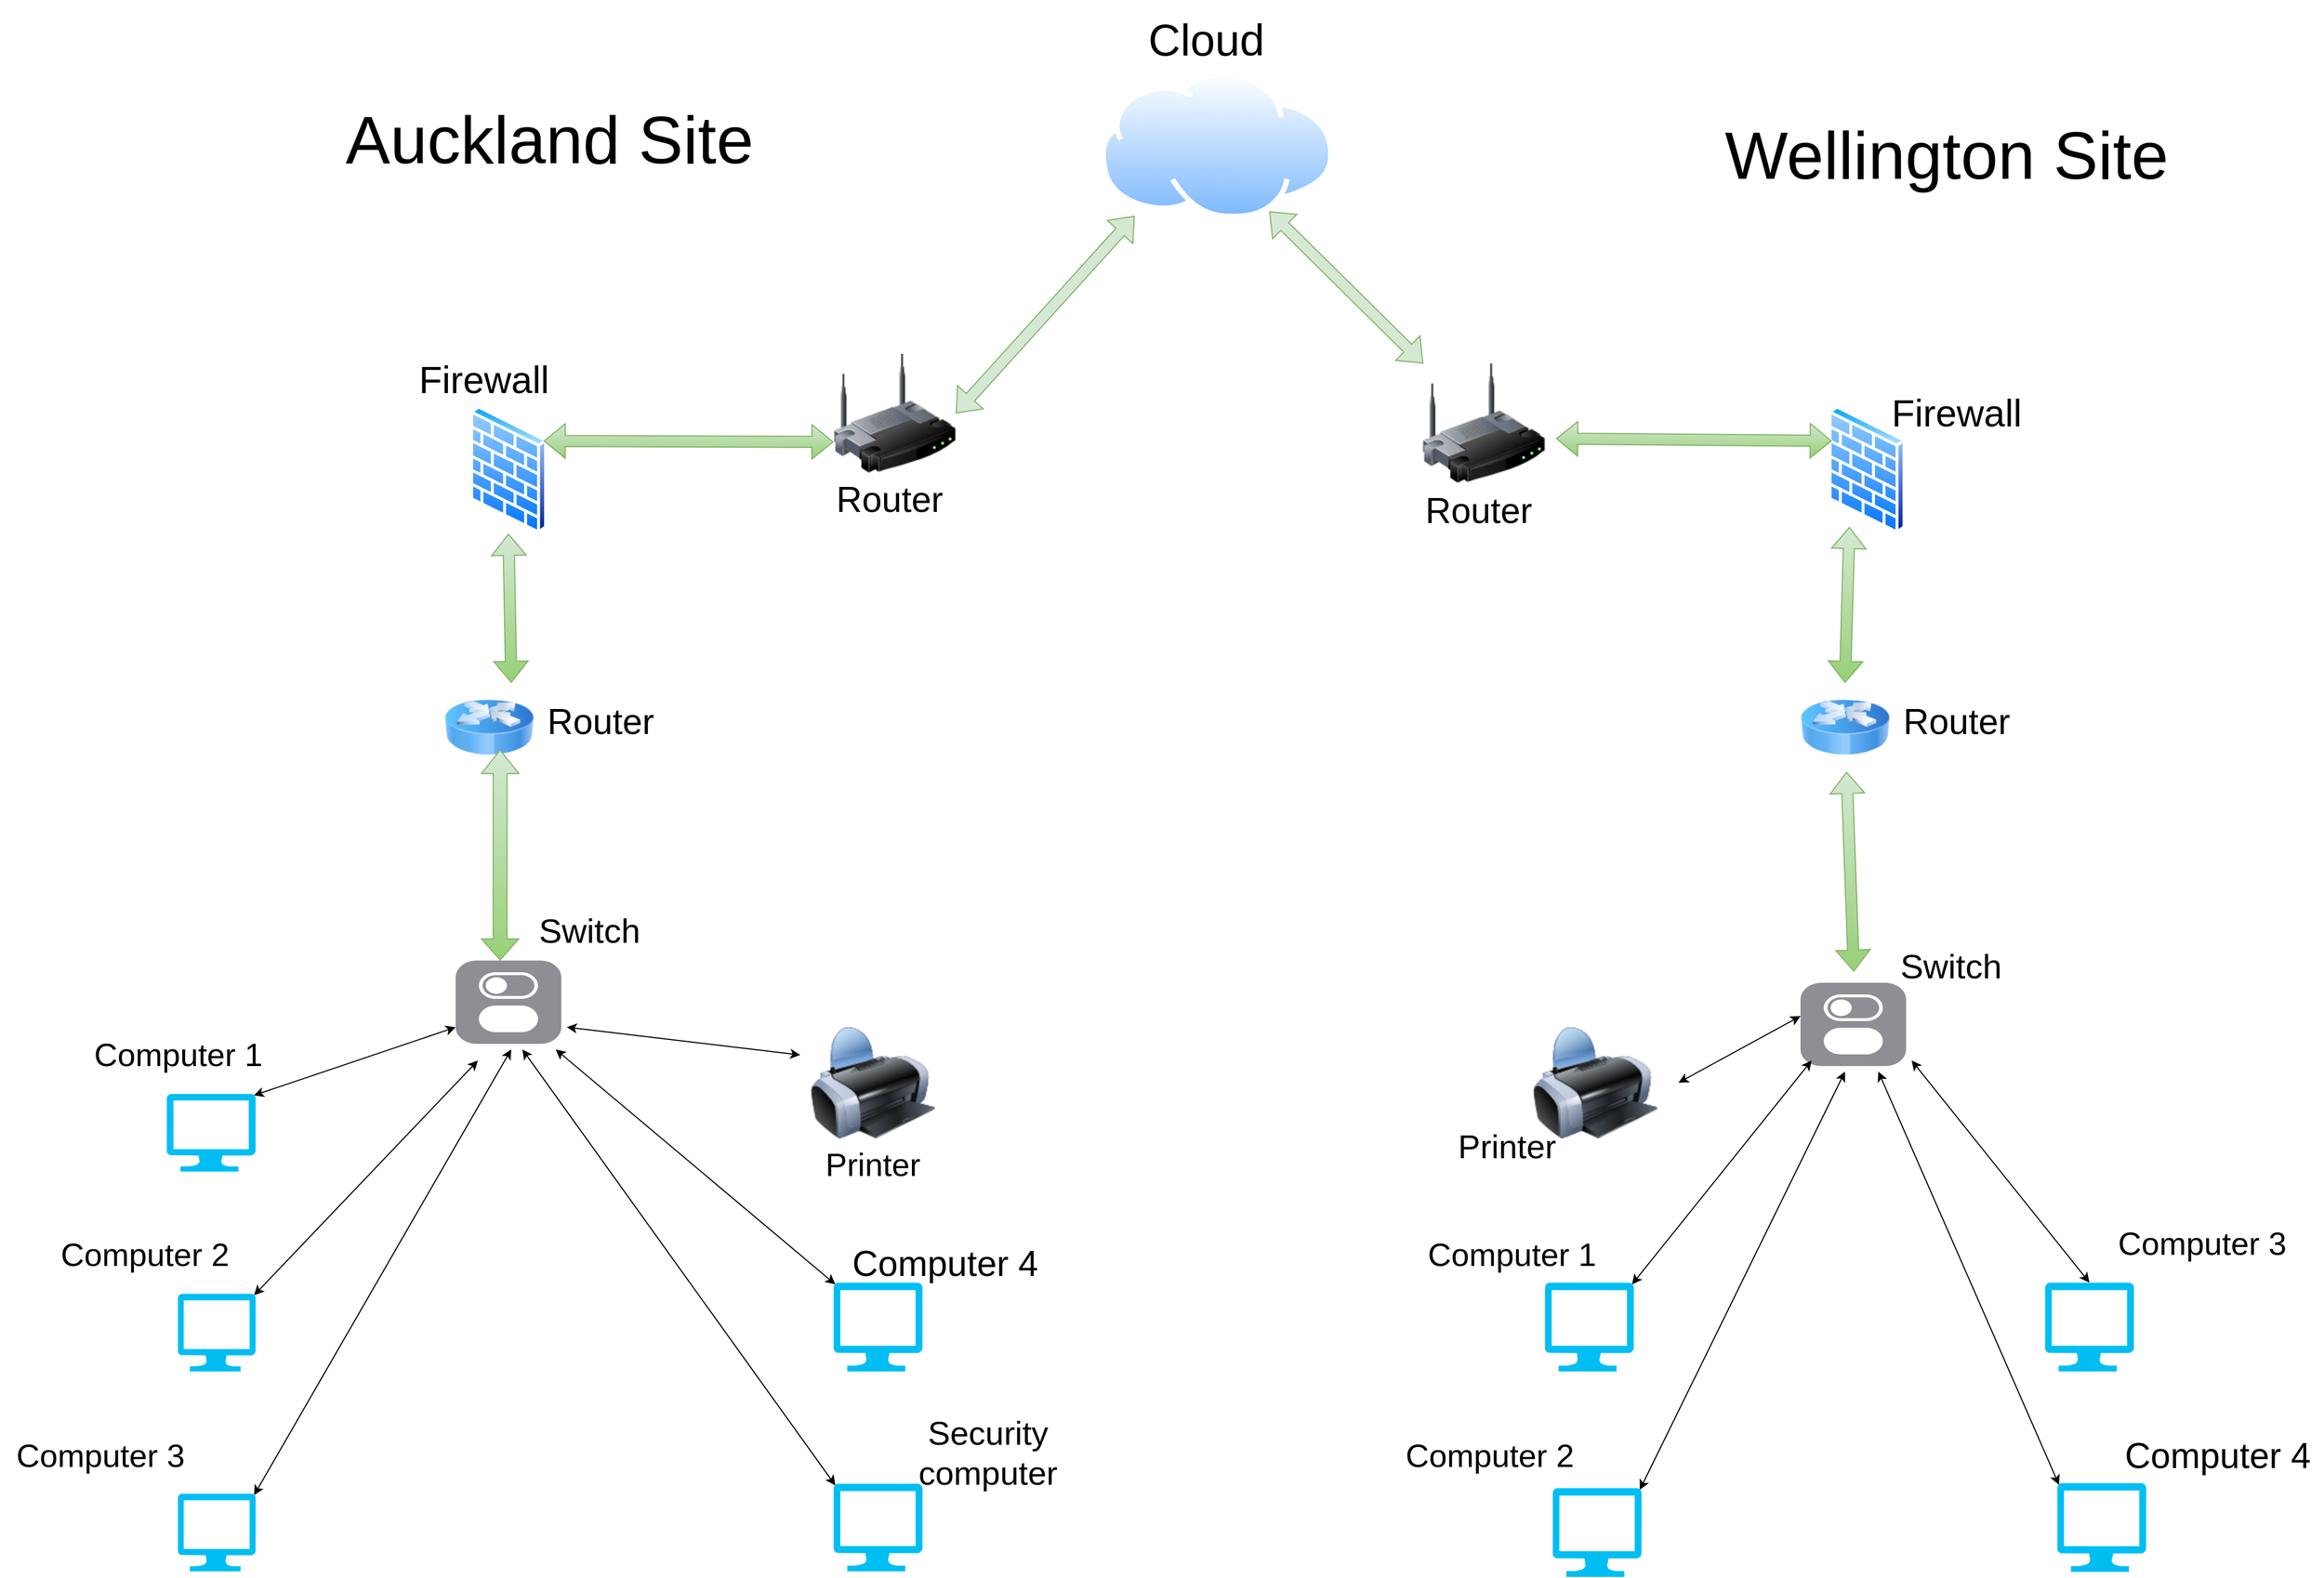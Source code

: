 <mxfile version="24.7.7">
  <diagram name="Page-1" id="4kwb-xGvtUNPgCkUU1bV">
    <mxGraphModel dx="4654" dy="6267" grid="0" gridSize="10" guides="1" tooltips="1" connect="1" arrows="1" fold="1" page="1" pageScale="1" pageWidth="827" pageHeight="1169" math="0" shadow="0">
      <root>
        <mxCell id="0" />
        <mxCell id="1" parent="0" />
        <mxCell id="tSYuindEu_LQoV4ezEsY-14" value="Computer 2" style="text;html=1;align=center;verticalAlign=middle;resizable=0;points=[];autosize=1;strokeColor=none;fillColor=none;fontSize=29;" parent="1" vertex="1">
          <mxGeometry x="-920" y="-2600" width="180" height="50" as="geometry" />
        </mxCell>
        <mxCell id="tSYuindEu_LQoV4ezEsY-15" value="Computer 3" style="text;html=1;align=center;verticalAlign=middle;resizable=0;points=[];autosize=1;strokeColor=none;fillColor=none;fontSize=29;" parent="1" vertex="1">
          <mxGeometry x="-960" y="-2419.5" width="180" height="50" as="geometry" />
        </mxCell>
        <mxCell id="tSYuindEu_LQoV4ezEsY-30" value="Cloud" style="text;html=1;align=center;verticalAlign=middle;resizable=0;points=[];autosize=1;strokeColor=none;fillColor=none;fontSize=40;" parent="1" vertex="1">
          <mxGeometry x="60" y="-3700" width="130" height="60" as="geometry" />
        </mxCell>
        <mxCell id="tSYuindEu_LQoV4ezEsY-33" value="" style="group" parent="1" vertex="1" connectable="0">
          <mxGeometry x="-890" y="-3640" width="2020" height="1355" as="geometry" />
        </mxCell>
        <mxCell id="jLfydcsiRdIBJY46613g-1" value="" style="image;aspect=fixed;perimeter=ellipsePerimeter;html=1;align=center;shadow=0;dashed=0;spacingTop=3;image=img/lib/active_directory/internet_cloud.svg;direction=east;" parent="tSYuindEu_LQoV4ezEsY-33" vertex="1">
          <mxGeometry x="920" width="210" height="132.3" as="geometry" />
        </mxCell>
        <mxCell id="jLfydcsiRdIBJY46613g-2" value="" style="image;aspect=fixed;perimeter=ellipsePerimeter;html=1;align=center;shadow=0;dashed=0;spacingTop=3;image=img/lib/active_directory/firewall.svg;direction=east;" parent="tSYuindEu_LQoV4ezEsY-33" vertex="1">
          <mxGeometry x="352.25" y="300" width="70.5" height="115.57" as="geometry" />
        </mxCell>
        <mxCell id="jLfydcsiRdIBJY46613g-3" value="" style="image;aspect=fixed;perimeter=ellipsePerimeter;html=1;align=center;shadow=0;dashed=0;spacingTop=3;image=img/lib/active_directory/firewall.svg;" parent="tSYuindEu_LQoV4ezEsY-33" vertex="1">
          <mxGeometry x="1574.5" y="300" width="70.5" height="115.57" as="geometry" />
        </mxCell>
        <mxCell id="jLfydcsiRdIBJY46613g-4" value="" style="image;html=1;image=img/lib/clip_art/networking/Router_Icon_128x128.png" parent="tSYuindEu_LQoV4ezEsY-33" vertex="1">
          <mxGeometry x="330" y="550" width="80" height="80" as="geometry" />
        </mxCell>
        <mxCell id="jLfydcsiRdIBJY46613g-5" value="" style="image;html=1;image=img/lib/clip_art/networking/Router_Icon_128x128.png" parent="tSYuindEu_LQoV4ezEsY-33" vertex="1">
          <mxGeometry x="1550" y="550" width="80" height="80" as="geometry" />
        </mxCell>
        <mxCell id="jLfydcsiRdIBJY46613g-6" value="" style="html=1;strokeWidth=1;shadow=0;dashed=0;shape=mxgraph.ios7.misc.switch;fillColor=#8F8E94;strokeColor=none;buttonText=;strokeColor2=#222222;fontColor=#222222;fontSize=8;verticalLabelPosition=bottom;verticalAlign=top;align=center;sketch=0;" parent="tSYuindEu_LQoV4ezEsY-33" vertex="1">
          <mxGeometry x="340" y="800" width="95" height="75" as="geometry" />
        </mxCell>
        <mxCell id="jLfydcsiRdIBJY46613g-9" value="" style="html=1;strokeWidth=1;shadow=0;dashed=0;shape=mxgraph.ios7.misc.switch;fillColor=#8F8E94;strokeColor=none;buttonText=;strokeColor2=#222222;fontColor=#222222;fontSize=8;verticalLabelPosition=bottom;verticalAlign=top;align=center;sketch=0;" parent="tSYuindEu_LQoV4ezEsY-33" vertex="1">
          <mxGeometry x="1550" y="820" width="95" height="75" as="geometry" />
        </mxCell>
        <mxCell id="jLfydcsiRdIBJY46613g-11" value="Printer" style="image;html=1;image=img/lib/clip_art/computers/Printer_128x128.png;fontSize=29;" parent="tSYuindEu_LQoV4ezEsY-33" vertex="1">
          <mxGeometry x="650" y="860" width="130.25" height="100" as="geometry" />
        </mxCell>
        <mxCell id="jLfydcsiRdIBJY46613g-12" value="" style="image;html=1;image=img/lib/clip_art/computers/Printer_128x128.png" parent="tSYuindEu_LQoV4ezEsY-33" vertex="1">
          <mxGeometry x="1290" y="860" width="150.25" height="100" as="geometry" />
        </mxCell>
        <mxCell id="jLfydcsiRdIBJY46613g-13" value="" style="verticalLabelPosition=bottom;html=1;verticalAlign=top;align=center;strokeColor=none;fillColor=#00BEF2;shape=mxgraph.azure.computer;pointerEvents=1;" parent="tSYuindEu_LQoV4ezEsY-33" vertex="1">
          <mxGeometry x="80" y="920" width="80" height="70" as="geometry" />
        </mxCell>
        <mxCell id="jLfydcsiRdIBJY46613g-14" value="" style="verticalLabelPosition=bottom;html=1;verticalAlign=top;align=center;strokeColor=none;fillColor=#00BEF2;shape=mxgraph.azure.computer;pointerEvents=1;" parent="tSYuindEu_LQoV4ezEsY-33" vertex="1">
          <mxGeometry x="90" y="1100" width="70" height="70" as="geometry" />
        </mxCell>
        <mxCell id="jLfydcsiRdIBJY46613g-15" value="" style="verticalLabelPosition=bottom;html=1;verticalAlign=top;align=center;strokeColor=none;fillColor=#00BEF2;shape=mxgraph.azure.computer;pointerEvents=1;" parent="tSYuindEu_LQoV4ezEsY-33" vertex="1">
          <mxGeometry x="680" y="1090" width="80" height="80" as="geometry" />
        </mxCell>
        <mxCell id="jLfydcsiRdIBJY46613g-16" value="" style="verticalLabelPosition=bottom;html=1;verticalAlign=top;align=center;strokeColor=none;fillColor=#00BEF2;shape=mxgraph.azure.computer;pointerEvents=1;" parent="tSYuindEu_LQoV4ezEsY-33" vertex="1">
          <mxGeometry x="90" y="1280" width="70" height="70" as="geometry" />
        </mxCell>
        <mxCell id="jLfydcsiRdIBJY46613g-17" value="" style="verticalLabelPosition=bottom;html=1;verticalAlign=top;align=center;strokeColor=none;fillColor=#00BEF2;shape=mxgraph.azure.computer;pointerEvents=1;" parent="tSYuindEu_LQoV4ezEsY-33" vertex="1">
          <mxGeometry x="680" y="1271" width="80" height="79" as="geometry" />
        </mxCell>
        <mxCell id="jLfydcsiRdIBJY46613g-18" value="" style="verticalLabelPosition=bottom;html=1;verticalAlign=top;align=center;strokeColor=none;fillColor=#00BEF2;shape=mxgraph.azure.computer;pointerEvents=1;" parent="tSYuindEu_LQoV4ezEsY-33" vertex="1">
          <mxGeometry x="1770" y="1090" width="80" height="80" as="geometry" />
        </mxCell>
        <mxCell id="jLfydcsiRdIBJY46613g-19" value="" style="verticalLabelPosition=bottom;html=1;verticalAlign=top;align=center;strokeColor=none;fillColor=#00BEF2;shape=mxgraph.azure.computer;pointerEvents=1;" parent="tSYuindEu_LQoV4ezEsY-33" vertex="1">
          <mxGeometry x="1781" y="1270.5" width="80" height="80" as="geometry" />
        </mxCell>
        <mxCell id="jLfydcsiRdIBJY46613g-20" value="" style="verticalLabelPosition=bottom;html=1;verticalAlign=top;align=center;strokeColor=none;fillColor=#00BEF2;shape=mxgraph.azure.computer;pointerEvents=1;" parent="tSYuindEu_LQoV4ezEsY-33" vertex="1">
          <mxGeometry x="1320" y="1090" width="80" height="80" as="geometry" />
        </mxCell>
        <mxCell id="jLfydcsiRdIBJY46613g-21" value="" style="verticalLabelPosition=bottom;html=1;verticalAlign=top;align=center;strokeColor=none;fillColor=#00BEF2;shape=mxgraph.azure.computer;pointerEvents=1;" parent="tSYuindEu_LQoV4ezEsY-33" vertex="1">
          <mxGeometry x="1327" y="1275" width="80" height="80" as="geometry" />
        </mxCell>
        <mxCell id="jLfydcsiRdIBJY46613g-22" value="" style="shape=flexArrow;endArrow=classic;startArrow=classic;html=1;rounded=0;exitX=1;exitY=0.25;exitDx=0;exitDy=0;fillColor=#d5e8d4;strokeColor=#82b366;gradientColor=#97d077;" parent="tSYuindEu_LQoV4ezEsY-33" source="jLfydcsiRdIBJY46613g-2" edge="1">
          <mxGeometry width="100" height="100" relative="1" as="geometry">
            <mxPoint x="780" y="460" as="sourcePoint" />
            <mxPoint x="680" y="333" as="targetPoint" />
            <Array as="points" />
          </mxGeometry>
        </mxCell>
        <mxCell id="jLfydcsiRdIBJY46613g-26" value="" style="shape=flexArrow;endArrow=classic;startArrow=classic;html=1;rounded=0;exitX=0.75;exitY=0;exitDx=0;exitDy=0;fillColor=#d5e8d4;gradientColor=#97d077;strokeColor=#82b366;entryX=0.5;entryY=1;entryDx=0;entryDy=0;" parent="tSYuindEu_LQoV4ezEsY-33" source="jLfydcsiRdIBJY46613g-4" target="jLfydcsiRdIBJY46613g-2" edge="1">
          <mxGeometry width="100" height="100" relative="1" as="geometry">
            <mxPoint x="580" y="610" as="sourcePoint" />
            <mxPoint x="680" y="510" as="targetPoint" />
          </mxGeometry>
        </mxCell>
        <mxCell id="jLfydcsiRdIBJY46613g-27" value="" style="shape=flexArrow;endArrow=classic;startArrow=classic;html=1;rounded=0;fillColor=#d5e8d4;gradientColor=#97d077;strokeColor=#82b366;width=12.5;endSize=6.7;" parent="tSYuindEu_LQoV4ezEsY-33" edge="1">
          <mxGeometry width="100" height="100" relative="1" as="geometry">
            <mxPoint x="380" y="800" as="sourcePoint" />
            <mxPoint x="380" y="610" as="targetPoint" />
          </mxGeometry>
        </mxCell>
        <mxCell id="jLfydcsiRdIBJY46613g-28" value="" style="shape=flexArrow;endArrow=classic;startArrow=classic;html=1;rounded=0;entryX=0;entryY=0.25;entryDx=0;entryDy=0;fillColor=#d5e8d4;gradientColor=#97d077;strokeColor=#82b366;" parent="tSYuindEu_LQoV4ezEsY-33" target="jLfydcsiRdIBJY46613g-3" edge="1">
          <mxGeometry width="100" height="100" relative="1" as="geometry">
            <mxPoint x="1330" y="330" as="sourcePoint" />
            <mxPoint x="310" y="840" as="targetPoint" />
          </mxGeometry>
        </mxCell>
        <mxCell id="jLfydcsiRdIBJY46613g-29" value="" style="shape=flexArrow;endArrow=classic;startArrow=classic;html=1;rounded=0;exitX=0.5;exitY=0;exitDx=0;exitDy=0;fillColor=#d5e8d4;gradientColor=#97d077;strokeColor=#82b366;entryX=0.25;entryY=1;entryDx=0;entryDy=0;" parent="tSYuindEu_LQoV4ezEsY-33" source="jLfydcsiRdIBJY46613g-5" target="jLfydcsiRdIBJY46613g-3" edge="1">
          <mxGeometry width="100" height="100" relative="1" as="geometry">
            <mxPoint x="1230" y="630" as="sourcePoint" />
            <mxPoint x="1330" y="530" as="targetPoint" />
          </mxGeometry>
        </mxCell>
        <mxCell id="jLfydcsiRdIBJY46613g-31" value="" style="endArrow=classic;startArrow=classic;html=1;rounded=0;exitX=0.98;exitY=0.02;exitDx=0;exitDy=0;exitPerimeter=0;" parent="tSYuindEu_LQoV4ezEsY-33" source="jLfydcsiRdIBJY46613g-13" edge="1">
          <mxGeometry width="50" height="50" relative="1" as="geometry">
            <mxPoint x="290" y="910" as="sourcePoint" />
            <mxPoint x="340" y="860" as="targetPoint" />
          </mxGeometry>
        </mxCell>
        <mxCell id="jLfydcsiRdIBJY46613g-32" value="" style="endArrow=classic;startArrow=classic;html=1;rounded=0;exitX=0;exitY=0.25;exitDx=0;exitDy=0;" parent="tSYuindEu_LQoV4ezEsY-33" source="jLfydcsiRdIBJY46613g-11" edge="1">
          <mxGeometry width="50" height="50" relative="1" as="geometry">
            <mxPoint x="390" y="910" as="sourcePoint" />
            <mxPoint x="440" y="860" as="targetPoint" />
          </mxGeometry>
        </mxCell>
        <mxCell id="jLfydcsiRdIBJY46613g-33" value="" style="endArrow=classic;startArrow=classic;html=1;rounded=0;exitX=0.98;exitY=0.02;exitDx=0;exitDy=0;exitPerimeter=0;" parent="tSYuindEu_LQoV4ezEsY-33" source="jLfydcsiRdIBJY46613g-14" edge="1">
          <mxGeometry width="50" height="50" relative="1" as="geometry">
            <mxPoint x="180" y="1090" as="sourcePoint" />
            <mxPoint x="360" y="890" as="targetPoint" />
          </mxGeometry>
        </mxCell>
        <mxCell id="jLfydcsiRdIBJY46613g-34" value="" style="endArrow=classic;startArrow=classic;html=1;rounded=0;exitX=0.02;exitY=0.02;exitDx=0;exitDy=0;exitPerimeter=0;" parent="tSYuindEu_LQoV4ezEsY-33" source="jLfydcsiRdIBJY46613g-15" edge="1">
          <mxGeometry width="50" height="50" relative="1" as="geometry">
            <mxPoint x="380" y="930" as="sourcePoint" />
            <mxPoint x="430" y="880" as="targetPoint" />
          </mxGeometry>
        </mxCell>
        <mxCell id="jLfydcsiRdIBJY46613g-35" value="" style="endArrow=classic;startArrow=classic;html=1;rounded=0;exitX=0.98;exitY=0.02;exitDx=0;exitDy=0;exitPerimeter=0;" parent="tSYuindEu_LQoV4ezEsY-33" source="jLfydcsiRdIBJY46613g-16" edge="1">
          <mxGeometry width="50" height="50" relative="1" as="geometry">
            <mxPoint x="170" y="1220" as="sourcePoint" />
            <mxPoint x="390" y="880" as="targetPoint" />
          </mxGeometry>
        </mxCell>
        <mxCell id="jLfydcsiRdIBJY46613g-36" value="" style="endArrow=classic;startArrow=classic;html=1;rounded=0;exitX=0.02;exitY=0.02;exitDx=0;exitDy=0;exitPerimeter=0;" parent="tSYuindEu_LQoV4ezEsY-33" source="jLfydcsiRdIBJY46613g-17" edge="1">
          <mxGeometry width="50" height="50" relative="1" as="geometry">
            <mxPoint x="350" y="930" as="sourcePoint" />
            <mxPoint x="400" y="880" as="targetPoint" />
          </mxGeometry>
        </mxCell>
        <mxCell id="jLfydcsiRdIBJY46613g-37" value="" style="endArrow=classic;startArrow=classic;html=1;rounded=0;exitX=1;exitY=0.5;exitDx=0;exitDy=0;" parent="tSYuindEu_LQoV4ezEsY-33" source="jLfydcsiRdIBJY46613g-12" edge="1">
          <mxGeometry width="50" height="50" relative="1" as="geometry">
            <mxPoint x="1500" y="900" as="sourcePoint" />
            <mxPoint x="1550" y="850" as="targetPoint" />
          </mxGeometry>
        </mxCell>
        <mxCell id="jLfydcsiRdIBJY46613g-38" value="" style="endArrow=classic;startArrow=classic;html=1;rounded=0;exitX=0.98;exitY=0.02;exitDx=0;exitDy=0;exitPerimeter=0;" parent="tSYuindEu_LQoV4ezEsY-33" source="jLfydcsiRdIBJY46613g-20" edge="1">
          <mxGeometry width="50" height="50" relative="1" as="geometry">
            <mxPoint x="1510" y="940" as="sourcePoint" />
            <mxPoint x="1560" y="890" as="targetPoint" />
          </mxGeometry>
        </mxCell>
        <mxCell id="jLfydcsiRdIBJY46613g-39" value="" style="endArrow=classic;startArrow=classic;html=1;rounded=0;exitX=0.5;exitY=0;exitDx=0;exitDy=0;exitPerimeter=0;" parent="tSYuindEu_LQoV4ezEsY-33" source="jLfydcsiRdIBJY46613g-18" edge="1">
          <mxGeometry width="50" height="50" relative="1" as="geometry">
            <mxPoint x="1600" y="940" as="sourcePoint" />
            <mxPoint x="1650" y="890" as="targetPoint" />
          </mxGeometry>
        </mxCell>
        <mxCell id="jLfydcsiRdIBJY46613g-40" value="" style="endArrow=classic;startArrow=classic;html=1;rounded=0;exitX=0.98;exitY=0.02;exitDx=0;exitDy=0;exitPerimeter=0;" parent="tSYuindEu_LQoV4ezEsY-33" source="jLfydcsiRdIBJY46613g-21" edge="1">
          <mxGeometry width="50" height="50" relative="1" as="geometry">
            <mxPoint x="1540" y="950" as="sourcePoint" />
            <mxPoint x="1590" y="900" as="targetPoint" />
          </mxGeometry>
        </mxCell>
        <mxCell id="jLfydcsiRdIBJY46613g-41" value="" style="endArrow=classic;startArrow=classic;html=1;rounded=0;exitX=0.02;exitY=0.02;exitDx=0;exitDy=0;exitPerimeter=0;" parent="tSYuindEu_LQoV4ezEsY-33" source="jLfydcsiRdIBJY46613g-19" edge="1">
          <mxGeometry width="50" height="50" relative="1" as="geometry">
            <mxPoint x="1570" y="950" as="sourcePoint" />
            <mxPoint x="1620" y="900" as="targetPoint" />
          </mxGeometry>
        </mxCell>
        <mxCell id="jLfydcsiRdIBJY46613g-43" value="" style="shape=flexArrow;endArrow=classic;startArrow=classic;html=1;rounded=0;fillColor=#d5e8d4;gradientColor=#97d077;strokeColor=#82b366;" parent="tSYuindEu_LQoV4ezEsY-33" target="jLfydcsiRdIBJY46613g-5" edge="1">
          <mxGeometry width="100" height="100" relative="1" as="geometry">
            <mxPoint x="1598" y="810" as="sourcePoint" />
            <mxPoint x="1500" y="700" as="targetPoint" />
          </mxGeometry>
        </mxCell>
        <mxCell id="tSYuindEu_LQoV4ezEsY-2" value="" style="image;html=1;image=img/lib/clip_art/networking/Wireless_Router_128x128.png" parent="tSYuindEu_LQoV4ezEsY-33" vertex="1">
          <mxGeometry x="680" y="252.25" width="110" height="110" as="geometry" />
        </mxCell>
        <mxCell id="tSYuindEu_LQoV4ezEsY-3" value="" style="image;html=1;image=img/lib/clip_art/networking/Wireless_Router_128x128.png" parent="tSYuindEu_LQoV4ezEsY-33" vertex="1">
          <mxGeometry x="1170" y="262.25" width="190" height="107.75" as="geometry" />
        </mxCell>
        <mxCell id="tSYuindEu_LQoV4ezEsY-4" value="" style="shape=flexArrow;endArrow=classic;startArrow=classic;html=1;rounded=0;exitX=1;exitY=0.5;exitDx=0;exitDy=0;entryX=0.147;entryY=0.978;entryDx=0;entryDy=0;entryPerimeter=0;fillColor=#d5e8d4;strokeColor=#82b366;" parent="tSYuindEu_LQoV4ezEsY-33" source="tSYuindEu_LQoV4ezEsY-2" target="jLfydcsiRdIBJY46613g-1" edge="1">
          <mxGeometry width="100" height="100" relative="1" as="geometry">
            <mxPoint x="1110" y="470" as="sourcePoint" />
            <mxPoint x="1210" y="370" as="targetPoint" />
          </mxGeometry>
        </mxCell>
        <mxCell id="tSYuindEu_LQoV4ezEsY-5" value="" style="shape=flexArrow;endArrow=classic;startArrow=classic;html=1;rounded=0;exitX=0.75;exitY=1;exitDx=0;exitDy=0;fillColor=#d5e8d4;strokeColor=#82b366;" parent="tSYuindEu_LQoV4ezEsY-33" source="jLfydcsiRdIBJY46613g-1" target="tSYuindEu_LQoV4ezEsY-3" edge="1">
          <mxGeometry width="100" height="100" relative="1" as="geometry">
            <mxPoint x="1110" y="470" as="sourcePoint" />
            <mxPoint x="1210" y="370" as="targetPoint" />
          </mxGeometry>
        </mxCell>
        <mxCell id="tSYuindEu_LQoV4ezEsY-13" value="Computer 1" style="text;html=1;align=center;verticalAlign=middle;resizable=0;points=[];autosize=1;strokeColor=none;fillColor=none;fontSize=29;" parent="tSYuindEu_LQoV4ezEsY-33" vertex="1">
          <mxGeometry y="860" width="180" height="50" as="geometry" />
        </mxCell>
        <mxCell id="tSYuindEu_LQoV4ezEsY-16" value="Computer 4" style="text;html=1;align=center;verticalAlign=middle;resizable=0;points=[];autosize=1;strokeColor=none;fillColor=none;fontSize=32;" parent="tSYuindEu_LQoV4ezEsY-33" vertex="1">
          <mxGeometry x="685" y="1048" width="190" height="50" as="geometry" />
        </mxCell>
        <mxCell id="tSYuindEu_LQoV4ezEsY-18" value="Computer 1" style="text;html=1;align=center;verticalAlign=middle;resizable=0;points=[];autosize=1;strokeColor=none;fillColor=none;fontSize=29;" parent="tSYuindEu_LQoV4ezEsY-33" vertex="1">
          <mxGeometry x="1200" y="1040" width="180" height="50" as="geometry" />
        </mxCell>
        <mxCell id="tSYuindEu_LQoV4ezEsY-19" value="Computer 2" style="text;html=1;align=center;verticalAlign=middle;resizable=0;points=[];autosize=1;strokeColor=none;fillColor=none;fontSize=29;" parent="tSYuindEu_LQoV4ezEsY-33" vertex="1">
          <mxGeometry x="1180" y="1221" width="180" height="50" as="geometry" />
        </mxCell>
        <mxCell id="tSYuindEu_LQoV4ezEsY-20" value="Computer 3" style="text;html=1;align=center;verticalAlign=middle;resizable=0;points=[];autosize=1;strokeColor=none;fillColor=none;fontSize=29;" parent="tSYuindEu_LQoV4ezEsY-33" vertex="1">
          <mxGeometry x="1821" y="1030" width="180" height="50" as="geometry" />
        </mxCell>
        <mxCell id="tSYuindEu_LQoV4ezEsY-21" value="Computer 4" style="text;html=1;align=center;verticalAlign=middle;resizable=0;points=[];autosize=1;strokeColor=none;fillColor=none;fontSize=32;" parent="tSYuindEu_LQoV4ezEsY-33" vertex="1">
          <mxGeometry x="1830" y="1220.5" width="190" height="50" as="geometry" />
        </mxCell>
        <mxCell id="tSYuindEu_LQoV4ezEsY-22" value="Switch" style="text;html=1;align=center;verticalAlign=middle;resizable=0;points=[];autosize=1;strokeColor=none;fillColor=none;fontSize=31;" parent="tSYuindEu_LQoV4ezEsY-33" vertex="1">
          <mxGeometry x="405" y="748" width="110" height="50" as="geometry" />
        </mxCell>
        <mxCell id="tSYuindEu_LQoV4ezEsY-23" value="Switch" style="text;html=1;align=center;verticalAlign=middle;resizable=0;points=[];autosize=1;strokeColor=none;fillColor=none;fontSize=31;" parent="tSYuindEu_LQoV4ezEsY-33" vertex="1">
          <mxGeometry x="1630" y="780" width="110" height="50" as="geometry" />
        </mxCell>
        <mxCell id="tSYuindEu_LQoV4ezEsY-24" value="Router" style="text;html=1;align=center;verticalAlign=middle;resizable=0;points=[];autosize=1;strokeColor=none;fillColor=none;fontSize=32;" parent="tSYuindEu_LQoV4ezEsY-33" vertex="1">
          <mxGeometry x="410" y="560" width="120" height="50" as="geometry" />
        </mxCell>
        <mxCell id="tSYuindEu_LQoV4ezEsY-25" value="Router" style="text;html=1;align=center;verticalAlign=middle;resizable=0;points=[];autosize=1;strokeColor=none;fillColor=none;fontSize=32;" parent="tSYuindEu_LQoV4ezEsY-33" vertex="1">
          <mxGeometry x="670" y="360" width="120" height="50" as="geometry" />
        </mxCell>
        <mxCell id="tSYuindEu_LQoV4ezEsY-26" value="Router" style="text;html=1;align=center;verticalAlign=middle;resizable=0;points=[];autosize=1;strokeColor=none;fillColor=none;fontSize=32;" parent="tSYuindEu_LQoV4ezEsY-33" vertex="1">
          <mxGeometry x="1200" y="370" width="120" height="50" as="geometry" />
        </mxCell>
        <mxCell id="tSYuindEu_LQoV4ezEsY-27" value="Router" style="text;html=1;align=center;verticalAlign=middle;resizable=0;points=[];autosize=1;strokeColor=none;fillColor=none;fontSize=32;" parent="tSYuindEu_LQoV4ezEsY-33" vertex="1">
          <mxGeometry x="1630" y="560" width="120" height="50" as="geometry" />
        </mxCell>
        <mxCell id="tSYuindEu_LQoV4ezEsY-28" value="Firewall" style="text;html=1;align=center;verticalAlign=middle;resizable=0;points=[];autosize=1;strokeColor=none;fillColor=none;fontSize=34;" parent="tSYuindEu_LQoV4ezEsY-33" vertex="1">
          <mxGeometry x="295" y="252.25" width="140" height="50" as="geometry" />
        </mxCell>
        <mxCell id="tSYuindEu_LQoV4ezEsY-29" value="Firewall" style="text;html=1;align=center;verticalAlign=middle;resizable=0;points=[];autosize=1;strokeColor=none;fillColor=none;fontSize=34;" parent="tSYuindEu_LQoV4ezEsY-33" vertex="1">
          <mxGeometry x="1620" y="282.25" width="140" height="50" as="geometry" />
        </mxCell>
        <mxCell id="nRySBWIHI-6aAbYzD3Ra-1" value="Auckland Site" style="text;html=1;align=center;verticalAlign=middle;whiteSpace=wrap;rounded=0;fontSize=60;" vertex="1" parent="tSYuindEu_LQoV4ezEsY-33">
          <mxGeometry x="224" y="-40" width="401" height="201" as="geometry" />
        </mxCell>
        <mxCell id="nRySBWIHI-6aAbYzD3Ra-3" value="Wellington Site" style="text;html=1;align=center;verticalAlign=middle;whiteSpace=wrap;rounded=0;fontSize=60;" vertex="1" parent="tSYuindEu_LQoV4ezEsY-33">
          <mxGeometry x="1472" y="-65" width="419" height="279" as="geometry" />
        </mxCell>
        <mxCell id="nRySBWIHI-6aAbYzD3Ra-4" value="Security computer" style="text;html=1;align=center;verticalAlign=middle;whiteSpace=wrap;rounded=0;fontSize=30;" vertex="1" parent="tSYuindEu_LQoV4ezEsY-33">
          <mxGeometry x="698" y="1180" width="242" height="126" as="geometry" />
        </mxCell>
        <mxCell id="nRySBWIHI-6aAbYzD3Ra-5" value="Printer" style="text;html=1;align=center;verticalAlign=middle;whiteSpace=wrap;rounded=0;fontSize=30;" vertex="1" parent="tSYuindEu_LQoV4ezEsY-33">
          <mxGeometry x="1112" y="877" width="348" height="179" as="geometry" />
        </mxCell>
      </root>
    </mxGraphModel>
  </diagram>
</mxfile>
